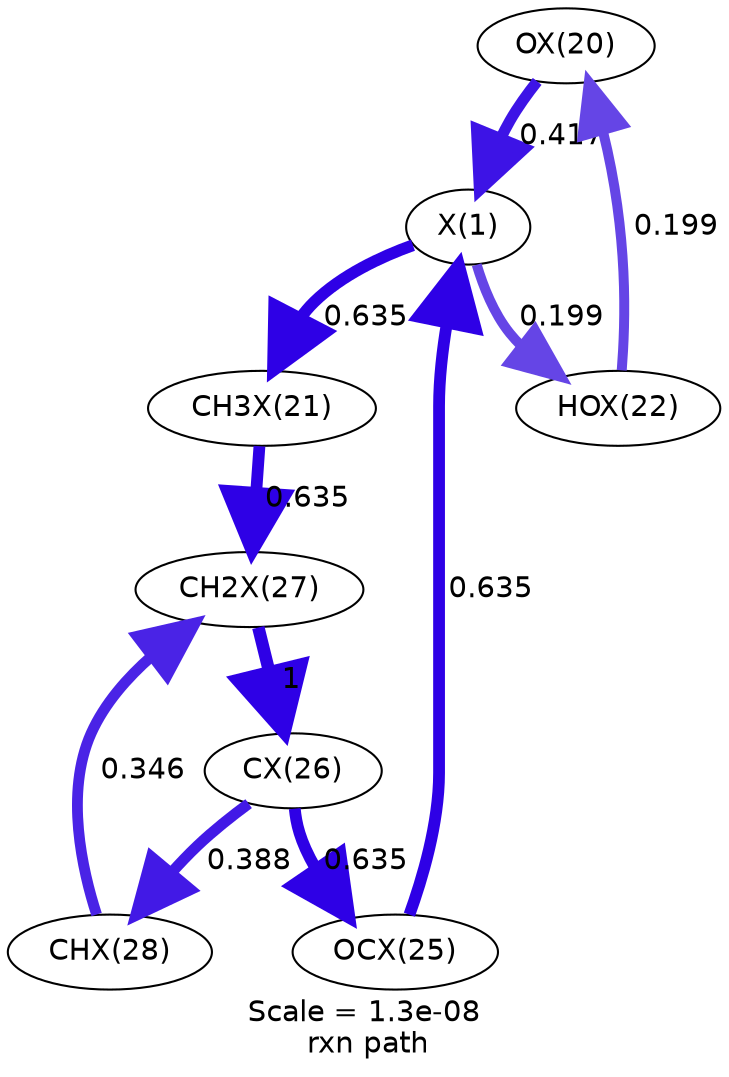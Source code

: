 digraph reaction_paths {
center=1;
s24 -> s22[fontname="Helvetica", style="setlinewidth(5.34)", arrowsize=2.67, color="0.7, 0.917, 0.9"
, label=" 0.417"];
s22 -> s26[fontname="Helvetica", style="setlinewidth(4.78)", arrowsize=2.39, color="0.7, 0.699, 0.9"
, label=" 0.199"];
s22 -> s25[fontname="Helvetica", style="setlinewidth(5.66)", arrowsize=2.83, color="0.7, 1.13, 0.9"
, label=" 0.635"];
s29 -> s22[fontname="Helvetica", style="setlinewidth(5.66)", arrowsize=2.83, color="0.7, 1.14, 0.9"
, label=" 0.635"];
s26 -> s24[fontname="Helvetica", style="setlinewidth(4.78)", arrowsize=2.39, color="0.7, 0.699, 0.9"
, label=" 0.199"];
s25 -> s31[fontname="Helvetica", style="setlinewidth(5.66)", arrowsize=2.83, color="0.7, 1.13, 0.9"
, label=" 0.635"];
s32 -> s31[fontname="Helvetica", style="setlinewidth(5.2)", arrowsize=2.6, color="0.7, 0.846, 0.9"
, label=" 0.346"];
s31 -> s30[fontname="Helvetica", style="setlinewidth(6)", arrowsize=3, color="0.7, 1.5, 0.9"
, label=" 1"];
s30 -> s32[fontname="Helvetica", style="setlinewidth(5.28)", arrowsize=2.64, color="0.7, 0.888, 0.9"
, label=" 0.388"];
s30 -> s29[fontname="Helvetica", style="setlinewidth(5.66)", arrowsize=2.83, color="0.7, 1.13, 0.9"
, label=" 0.635"];
s22 [ fontname="Helvetica", label="X(1)"];
s24 [ fontname="Helvetica", label="OX(20)"];
s25 [ fontname="Helvetica", label="CH3X(21)"];
s26 [ fontname="Helvetica", label="HOX(22)"];
s29 [ fontname="Helvetica", label="OCX(25)"];
s30 [ fontname="Helvetica", label="CX(26)"];
s31 [ fontname="Helvetica", label="CH2X(27)"];
s32 [ fontname="Helvetica", label="CHX(28)"];
 label = "Scale = 1.3e-08\l rxn path";
 fontname = "Helvetica";
}
